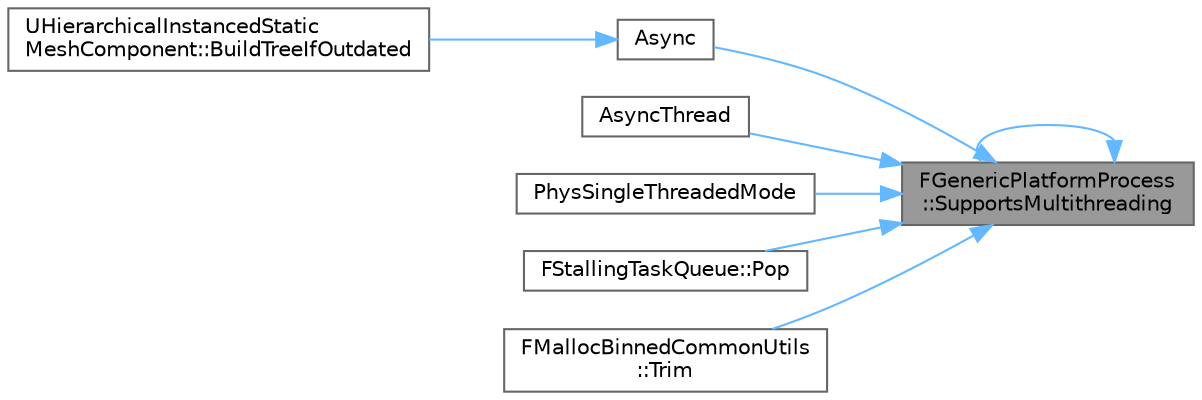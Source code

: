 digraph "FGenericPlatformProcess::SupportsMultithreading"
{
 // INTERACTIVE_SVG=YES
 // LATEX_PDF_SIZE
  bgcolor="transparent";
  edge [fontname=Helvetica,fontsize=10,labelfontname=Helvetica,labelfontsize=10];
  node [fontname=Helvetica,fontsize=10,shape=box,height=0.2,width=0.4];
  rankdir="RL";
  Node1 [id="Node000001",label="FGenericPlatformProcess\l::SupportsMultithreading",height=0.2,width=0.4,color="gray40", fillcolor="grey60", style="filled", fontcolor="black",tooltip="Gets whether this platform can use multiple threads."];
  Node1 -> Node2 [id="edge1_Node000001_Node000002",dir="back",color="steelblue1",style="solid",tooltip=" "];
  Node2 [id="Node000002",label="Async",height=0.2,width=0.4,color="grey40", fillcolor="white", style="filled",URL="$d7/ddf/Async_8h.html#a974ce2dd50eecf01a05bec0d82846034",tooltip="Execute a given function asynchronously."];
  Node2 -> Node3 [id="edge2_Node000002_Node000003",dir="back",color="steelblue1",style="solid",tooltip=" "];
  Node3 [id="Node000003",label="UHierarchicalInstancedStatic\lMeshComponent::BuildTreeIfOutdated",height=0.2,width=0.4,color="grey40", fillcolor="white", style="filled",URL="$d9/d38/classUHierarchicalInstancedStaticMeshComponent.html#a537388cb100b87e35c9a4ee3c88f86bd",tooltip=" "];
  Node1 -> Node4 [id="edge3_Node000001_Node000004",dir="back",color="steelblue1",style="solid",tooltip=" "];
  Node4 [id="Node000004",label="AsyncThread",height=0.2,width=0.4,color="grey40", fillcolor="white", style="filled",URL="$d7/ddf/Async_8h.html#a811303839cdbbea713a15aec4b302e0d",tooltip="Execute a given function asynchronously using a separate thread."];
  Node1 -> Node5 [id="edge4_Node000001_Node000005",dir="back",color="steelblue1",style="solid",tooltip=" "];
  Node5 [id="Node000005",label="PhysSingleThreadedMode",height=0.2,width=0.4,color="grey40", fillcolor="white", style="filled",URL="$de/de4/PhysicsPublic_8h.html#a3e289fb8586d64a33865ac1bf3888729",tooltip="Return true if we should be running in single threaded mode, ala dedicated server."];
  Node1 -> Node6 [id="edge5_Node000001_Node000006",dir="back",color="steelblue1",style="solid",tooltip=" "];
  Node6 [id="Node000006",label="FStallingTaskQueue::Pop",height=0.2,width=0.4,color="grey40", fillcolor="white", style="filled",URL="$d1/d38/classFStallingTaskQueue.html#ab6acf1220b900dca40296ca2940b9646",tooltip=" "];
  Node1 -> Node1 [id="edge6_Node000001_Node000001",dir="back",color="steelblue1",style="solid",tooltip=" "];
  Node1 -> Node7 [id="edge7_Node000001_Node000007",dir="back",color="steelblue1",style="solid",tooltip=" "];
  Node7 [id="Node000007",label="FMallocBinnedCommonUtils\l::Trim",height=0.2,width=0.4,color="grey40", fillcolor="white", style="filled",URL="$d4/d57/classFMallocBinnedCommonUtils.html#aa44e8e6a3dae45bdf211979bd686f120",tooltip=" "];
}
